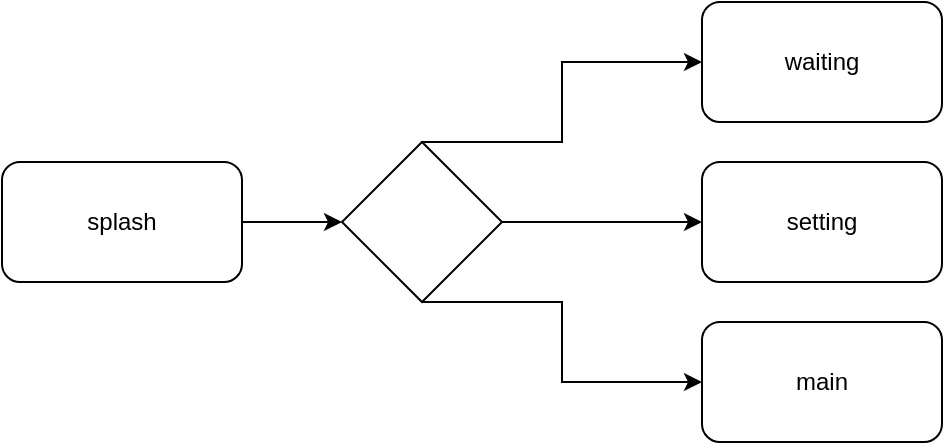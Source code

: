 <mxfile version="15.8.3" type="github" pages="2">
  <diagram id="C5RBs43oDa-KdzZeNtuy" name="splash">
    <mxGraphModel dx="786" dy="471" grid="1" gridSize="10" guides="1" tooltips="1" connect="1" arrows="1" fold="1" page="1" pageScale="1" pageWidth="827" pageHeight="1169" math="0" shadow="0">
      <root>
        <mxCell id="WIyWlLk6GJQsqaUBKTNV-0" />
        <mxCell id="WIyWlLk6GJQsqaUBKTNV-1" parent="WIyWlLk6GJQsqaUBKTNV-0" />
        <mxCell id="5xpum-bl5iMLg7xac366-0" value="splash" style="rounded=1;whiteSpace=wrap;html=1;" vertex="1" parent="WIyWlLk6GJQsqaUBKTNV-1">
          <mxGeometry x="90" y="120" width="120" height="60" as="geometry" />
        </mxCell>
        <mxCell id="5xpum-bl5iMLg7xac366-1" value="" style="rhombus;whiteSpace=wrap;html=1;" vertex="1" parent="WIyWlLk6GJQsqaUBKTNV-1">
          <mxGeometry x="260" y="110" width="80" height="80" as="geometry" />
        </mxCell>
        <mxCell id="5xpum-bl5iMLg7xac366-2" value="waiting" style="rounded=1;whiteSpace=wrap;html=1;" vertex="1" parent="WIyWlLk6GJQsqaUBKTNV-1">
          <mxGeometry x="440" y="40" width="120" height="60" as="geometry" />
        </mxCell>
        <mxCell id="5xpum-bl5iMLg7xac366-3" value="setting" style="rounded=1;whiteSpace=wrap;html=1;" vertex="1" parent="WIyWlLk6GJQsqaUBKTNV-1">
          <mxGeometry x="440" y="120" width="120" height="60" as="geometry" />
        </mxCell>
        <mxCell id="5xpum-bl5iMLg7xac366-4" value="main" style="rounded=1;whiteSpace=wrap;html=1;" vertex="1" parent="WIyWlLk6GJQsqaUBKTNV-1">
          <mxGeometry x="440" y="200" width="120" height="60" as="geometry" />
        </mxCell>
        <mxCell id="5xpum-bl5iMLg7xac366-8" value="" style="edgeStyle=elbowEdgeStyle;elbow=horizontal;endArrow=classic;html=1;rounded=0;exitX=0.5;exitY=0;exitDx=0;exitDy=0;entryX=0;entryY=0.5;entryDx=0;entryDy=0;" edge="1" parent="WIyWlLk6GJQsqaUBKTNV-1" source="5xpum-bl5iMLg7xac366-1" target="5xpum-bl5iMLg7xac366-2">
          <mxGeometry width="50" height="50" relative="1" as="geometry">
            <mxPoint x="370" y="140" as="sourcePoint" />
            <mxPoint x="420" y="90" as="targetPoint" />
          </mxGeometry>
        </mxCell>
        <mxCell id="5xpum-bl5iMLg7xac366-9" value="" style="edgeStyle=elbowEdgeStyle;elbow=horizontal;endArrow=classic;html=1;rounded=0;entryX=0;entryY=0.5;entryDx=0;entryDy=0;" edge="1" parent="WIyWlLk6GJQsqaUBKTNV-1">
          <mxGeometry width="50" height="50" relative="1" as="geometry">
            <mxPoint x="210" y="150" as="sourcePoint" />
            <mxPoint x="260" y="150" as="targetPoint" />
          </mxGeometry>
        </mxCell>
        <mxCell id="5xpum-bl5iMLg7xac366-10" value="" style="edgeStyle=elbowEdgeStyle;elbow=horizontal;endArrow=classic;html=1;rounded=0;entryX=0;entryY=0.5;entryDx=0;entryDy=0;exitX=1;exitY=0.5;exitDx=0;exitDy=0;" edge="1" parent="WIyWlLk6GJQsqaUBKTNV-1" source="5xpum-bl5iMLg7xac366-1" target="5xpum-bl5iMLg7xac366-3">
          <mxGeometry width="50" height="50" relative="1" as="geometry">
            <mxPoint x="350" y="160" as="sourcePoint" />
            <mxPoint x="450" y="80" as="targetPoint" />
          </mxGeometry>
        </mxCell>
        <mxCell id="5xpum-bl5iMLg7xac366-11" value="" style="edgeStyle=elbowEdgeStyle;elbow=horizontal;endArrow=classic;html=1;rounded=0;entryX=0;entryY=0.5;entryDx=0;entryDy=0;exitX=0.5;exitY=1;exitDx=0;exitDy=0;" edge="1" parent="WIyWlLk6GJQsqaUBKTNV-1" source="5xpum-bl5iMLg7xac366-1" target="5xpum-bl5iMLg7xac366-4">
          <mxGeometry width="50" height="50" relative="1" as="geometry">
            <mxPoint x="340" y="150" as="sourcePoint" />
            <mxPoint x="450" y="80" as="targetPoint" />
          </mxGeometry>
        </mxCell>
      </root>
    </mxGraphModel>
  </diagram>
  <diagram id="9T6h2zNeUvlu5cpBUSs7" name="setting">
    <mxGraphModel dx="786" dy="471" grid="1" gridSize="10" guides="1" tooltips="1" connect="1" arrows="1" fold="1" page="1" pageScale="1" pageWidth="827" pageHeight="1169" math="0" shadow="0">
      <root>
        <mxCell id="ZFLbKmxvffqf2EXSExVg-0" />
        <mxCell id="ZFLbKmxvffqf2EXSExVg-1" parent="ZFLbKmxvffqf2EXSExVg-0" />
        <mxCell id="iC9Gfh6yuaCvdCF-_yrg-6" style="edgeStyle=orthogonalEdgeStyle;rounded=0;orthogonalLoop=1;jettySize=auto;html=1;exitX=0.5;exitY=1;exitDx=0;exitDy=0;entryX=0.5;entryY=0;entryDx=0;entryDy=0;" edge="1" parent="ZFLbKmxvffqf2EXSExVg-1" source="iC9Gfh6yuaCvdCF-_yrg-2" target="iC9Gfh6yuaCvdCF-_yrg-3">
          <mxGeometry relative="1" as="geometry" />
        </mxCell>
        <mxCell id="iC9Gfh6yuaCvdCF-_yrg-2" value="input&lt;br&gt;&lt;div&gt;&lt;div style=&quot;text-align: justify&quot;&gt;&lt;span style=&quot;white-space: pre&quot;&gt;	&lt;/span&gt;email&lt;/div&gt;&lt;div style=&quot;text-align: center&quot;&gt;&lt;div style=&quot;text-align: justify&quot;&gt;&lt;span style=&quot;white-space: pre&quot;&gt;	&lt;/span&gt;domain&lt;/div&gt;&lt;div style=&quot;text-align: justify&quot;&gt;&lt;span style=&quot;white-space: pre&quot;&gt;	imei / uuid&lt;/span&gt;&lt;br&gt;&lt;/div&gt;&lt;div style=&quot;text-align: justify&quot;&gt;&lt;span style=&quot;white-space: pre&quot;&gt;&lt;span style=&quot;white-space: pre&quot;&gt;	*device-info&lt;/span&gt;&lt;br&gt;&lt;/span&gt;&lt;/div&gt;&lt;/div&gt;&lt;/div&gt;" style="rounded=0;whiteSpace=wrap;html=1;align=left;" vertex="1" parent="ZFLbKmxvffqf2EXSExVg-1">
          <mxGeometry x="80" y="40" width="120" height="90" as="geometry" />
        </mxCell>
        <mxCell id="iC9Gfh6yuaCvdCF-_yrg-7" style="edgeStyle=orthogonalEdgeStyle;rounded=0;orthogonalLoop=1;jettySize=auto;html=1;exitX=0.5;exitY=1;exitDx=0;exitDy=0;entryX=0.5;entryY=0;entryDx=0;entryDy=0;" edge="1" parent="ZFLbKmxvffqf2EXSExVg-1" source="iC9Gfh6yuaCvdCF-_yrg-3" target="iC9Gfh6yuaCvdCF-_yrg-5">
          <mxGeometry relative="1" as="geometry" />
        </mxCell>
        <mxCell id="iC9Gfh6yuaCvdCF-_yrg-3" value="sukses &lt;br&gt;input?" style="rhombus;whiteSpace=wrap;html=1;align=center;" vertex="1" parent="ZFLbKmxvffqf2EXSExVg-1">
          <mxGeometry x="100" y="180" width="80" height="80" as="geometry" />
        </mxCell>
        <mxCell id="iC9Gfh6yuaCvdCF-_yrg-4" value="waiting" style="rounded=1;whiteSpace=wrap;html=1;align=center;" vertex="1" parent="ZFLbKmxvffqf2EXSExVg-1">
          <mxGeometry x="80" y="410" width="120" height="60" as="geometry" />
        </mxCell>
        <mxCell id="iC9Gfh6yuaCvdCF-_yrg-8" style="edgeStyle=orthogonalEdgeStyle;rounded=0;orthogonalLoop=1;jettySize=auto;html=1;exitX=0.5;exitY=1;exitDx=0;exitDy=0;entryX=0.5;entryY=0;entryDx=0;entryDy=0;" edge="1" parent="ZFLbKmxvffqf2EXSExVg-1" source="iC9Gfh6yuaCvdCF-_yrg-5" target="iC9Gfh6yuaCvdCF-_yrg-4">
          <mxGeometry relative="1" as="geometry" />
        </mxCell>
        <mxCell id="iC9Gfh6yuaCvdCF-_yrg-5" value="Config.registrationStatus=0" style="rounded=0;whiteSpace=wrap;html=1;align=center;" vertex="1" parent="ZFLbKmxvffqf2EXSExVg-1">
          <mxGeometry x="50" y="290" width="180" height="60" as="geometry" />
        </mxCell>
      </root>
    </mxGraphModel>
  </diagram>
</mxfile>
